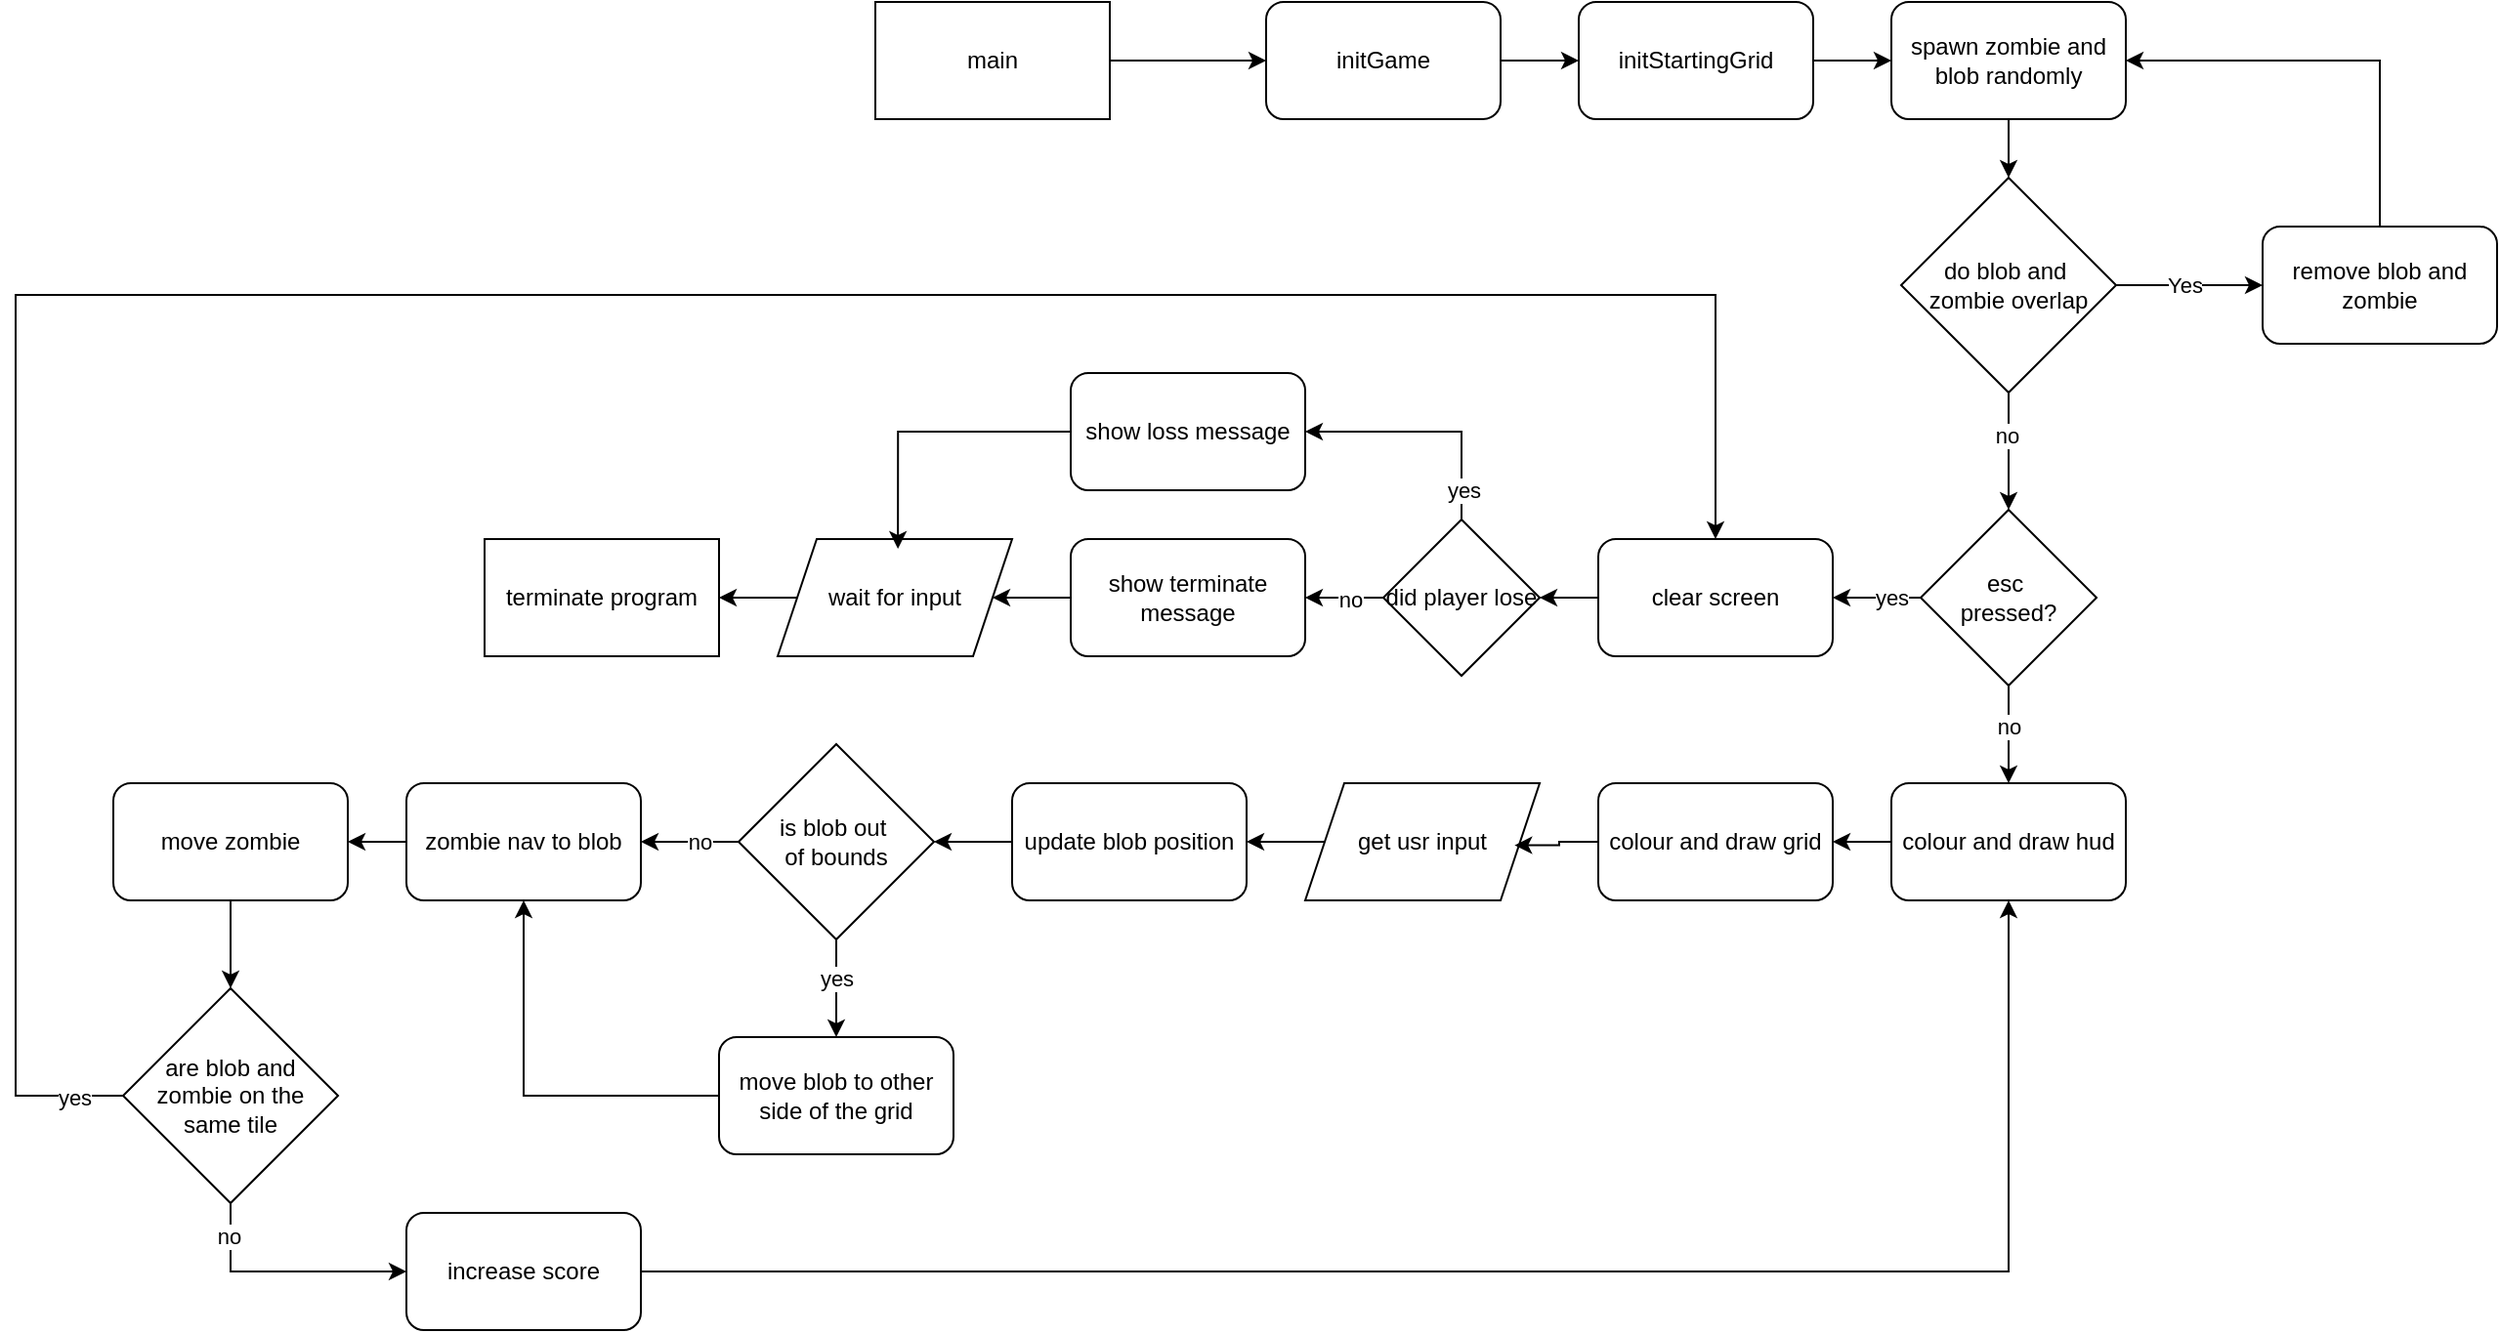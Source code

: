 <mxfile version="24.8.9">
  <diagram name="Page-1" id="JkAvYPB6bSPPSsX-lN9P">
    <mxGraphModel dx="2514" dy="920" grid="1" gridSize="10" guides="1" tooltips="1" connect="1" arrows="1" fold="1" page="1" pageScale="1" pageWidth="827" pageHeight="1169" math="0" shadow="0">
      <root>
        <mxCell id="0" />
        <mxCell id="1" parent="0" />
        <mxCell id="2Rfy4oAWT55w4NdHT_DB-2" style="edgeStyle=orthogonalEdgeStyle;rounded=0;orthogonalLoop=1;jettySize=auto;html=1;" parent="1" source="2Rfy4oAWT55w4NdHT_DB-1" target="2Rfy4oAWT55w4NdHT_DB-3" edge="1">
          <mxGeometry relative="1" as="geometry">
            <mxPoint x="40" y="60" as="targetPoint" />
          </mxGeometry>
        </mxCell>
        <mxCell id="2Rfy4oAWT55w4NdHT_DB-1" value="main" style="rounded=0;whiteSpace=wrap;html=1;" parent="1" vertex="1">
          <mxGeometry x="-120" y="30" width="120" height="60" as="geometry" />
        </mxCell>
        <mxCell id="2Rfy4oAWT55w4NdHT_DB-4" style="edgeStyle=orthogonalEdgeStyle;rounded=0;orthogonalLoop=1;jettySize=auto;html=1;" parent="1" source="2Rfy4oAWT55w4NdHT_DB-3" target="2Rfy4oAWT55w4NdHT_DB-5" edge="1">
          <mxGeometry relative="1" as="geometry">
            <mxPoint x="270" y="60" as="targetPoint" />
          </mxGeometry>
        </mxCell>
        <mxCell id="2Rfy4oAWT55w4NdHT_DB-3" value="initGame" style="rounded=1;whiteSpace=wrap;html=1;" parent="1" vertex="1">
          <mxGeometry x="80" y="30" width="120" height="60" as="geometry" />
        </mxCell>
        <mxCell id="oNuUJF6zGCKMsU8N6cub-5" style="edgeStyle=orthogonalEdgeStyle;rounded=0;orthogonalLoop=1;jettySize=auto;html=1;entryX=0;entryY=0.5;entryDx=0;entryDy=0;" edge="1" parent="1" source="2Rfy4oAWT55w4NdHT_DB-5" target="oNuUJF6zGCKMsU8N6cub-1">
          <mxGeometry relative="1" as="geometry" />
        </mxCell>
        <mxCell id="2Rfy4oAWT55w4NdHT_DB-5" value="initStartingGrid" style="rounded=1;whiteSpace=wrap;html=1;" parent="1" vertex="1">
          <mxGeometry x="240" y="30" width="120" height="60" as="geometry" />
        </mxCell>
        <mxCell id="oNuUJF6zGCKMsU8N6cub-32" style="edgeStyle=orthogonalEdgeStyle;rounded=0;orthogonalLoop=1;jettySize=auto;html=1;entryX=1;entryY=0.5;entryDx=0;entryDy=0;" edge="1" parent="1" source="2Rfy4oAWT55w4NdHT_DB-14" target="oNuUJF6zGCKMsU8N6cub-31">
          <mxGeometry relative="1" as="geometry" />
        </mxCell>
        <mxCell id="2Rfy4oAWT55w4NdHT_DB-14" value="clear screen" style="rounded=1;whiteSpace=wrap;html=1;" parent="1" vertex="1">
          <mxGeometry x="250" y="305" width="120" height="60" as="geometry" />
        </mxCell>
        <mxCell id="2Rfy4oAWT55w4NdHT_DB-18" style="edgeStyle=orthogonalEdgeStyle;rounded=0;orthogonalLoop=1;jettySize=auto;html=1;entryX=1;entryY=0.5;entryDx=0;entryDy=0;" parent="1" source="2Rfy4oAWT55w4NdHT_DB-17" target="2Rfy4oAWT55w4NdHT_DB-19" edge="1">
          <mxGeometry relative="1" as="geometry">
            <mxPoint x="-50" y="335" as="targetPoint" />
          </mxGeometry>
        </mxCell>
        <mxCell id="2Rfy4oAWT55w4NdHT_DB-17" value="show terminate message" style="rounded=1;whiteSpace=wrap;html=1;" parent="1" vertex="1">
          <mxGeometry x="-20" y="305" width="120" height="60" as="geometry" />
        </mxCell>
        <mxCell id="2Rfy4oAWT55w4NdHT_DB-21" style="edgeStyle=orthogonalEdgeStyle;rounded=0;orthogonalLoop=1;jettySize=auto;html=1;entryX=1;entryY=0.5;entryDx=0;entryDy=0;" parent="1" source="2Rfy4oAWT55w4NdHT_DB-19" target="2Rfy4oAWT55w4NdHT_DB-22" edge="1">
          <mxGeometry relative="1" as="geometry">
            <mxPoint x="-210" y="335" as="targetPoint" />
          </mxGeometry>
        </mxCell>
        <mxCell id="2Rfy4oAWT55w4NdHT_DB-19" value="wait for input" style="shape=parallelogram;perimeter=parallelogramPerimeter;whiteSpace=wrap;html=1;fixedSize=1;" parent="1" vertex="1">
          <mxGeometry x="-170" y="305" width="120" height="60" as="geometry" />
        </mxCell>
        <mxCell id="2Rfy4oAWT55w4NdHT_DB-22" value="terminate program" style="rounded=0;whiteSpace=wrap;html=1;" parent="1" vertex="1">
          <mxGeometry x="-320" y="305" width="120" height="60" as="geometry" />
        </mxCell>
        <mxCell id="2Rfy4oAWT55w4NdHT_DB-25" style="edgeStyle=orthogonalEdgeStyle;rounded=0;orthogonalLoop=1;jettySize=auto;html=1;entryX=1;entryY=0.5;entryDx=0;entryDy=0;" parent="1" source="2Rfy4oAWT55w4NdHT_DB-24" target="2Rfy4oAWT55w4NdHT_DB-14" edge="1">
          <mxGeometry relative="1" as="geometry" />
        </mxCell>
        <mxCell id="2Rfy4oAWT55w4NdHT_DB-29" value="yes" style="edgeLabel;html=1;align=center;verticalAlign=middle;resizable=0;points=[];" parent="2Rfy4oAWT55w4NdHT_DB-25" vertex="1" connectable="0">
          <mxGeometry x="-0.46" y="-1" relative="1" as="geometry">
            <mxPoint x="-3" y="1" as="offset" />
          </mxGeometry>
        </mxCell>
        <mxCell id="2Rfy4oAWT55w4NdHT_DB-30" style="edgeStyle=orthogonalEdgeStyle;rounded=0;orthogonalLoop=1;jettySize=auto;html=1;" parent="1" source="2Rfy4oAWT55w4NdHT_DB-24" target="2Rfy4oAWT55w4NdHT_DB-31" edge="1">
          <mxGeometry relative="1" as="geometry">
            <mxPoint x="460" y="460" as="targetPoint" />
          </mxGeometry>
        </mxCell>
        <mxCell id="2Rfy4oAWT55w4NdHT_DB-33" value="no" style="edgeLabel;html=1;align=center;verticalAlign=middle;resizable=0;points=[];" parent="2Rfy4oAWT55w4NdHT_DB-30" vertex="1" connectable="0">
          <mxGeometry x="-0.509" y="-1" relative="1" as="geometry">
            <mxPoint x="1" y="8" as="offset" />
          </mxGeometry>
        </mxCell>
        <mxCell id="2Rfy4oAWT55w4NdHT_DB-24" value="&lt;div&gt;esc&amp;nbsp;&lt;/div&gt;&lt;div&gt;pressed?&lt;/div&gt;" style="rhombus;whiteSpace=wrap;html=1;" parent="1" vertex="1">
          <mxGeometry x="415" y="290" width="90" height="90" as="geometry" />
        </mxCell>
        <mxCell id="2Rfy4oAWT55w4NdHT_DB-34" style="edgeStyle=orthogonalEdgeStyle;rounded=0;orthogonalLoop=1;jettySize=auto;html=1;" parent="1" source="2Rfy4oAWT55w4NdHT_DB-31" target="2Rfy4oAWT55w4NdHT_DB-35" edge="1">
          <mxGeometry relative="1" as="geometry">
            <mxPoint x="340" y="460" as="targetPoint" />
          </mxGeometry>
        </mxCell>
        <mxCell id="2Rfy4oAWT55w4NdHT_DB-31" value="colour and draw hud" style="rounded=1;whiteSpace=wrap;html=1;" parent="1" vertex="1">
          <mxGeometry x="400" y="430" width="120" height="60" as="geometry" />
        </mxCell>
        <mxCell id="2Rfy4oAWT55w4NdHT_DB-35" value="colour and draw grid" style="rounded=1;whiteSpace=wrap;html=1;" parent="1" vertex="1">
          <mxGeometry x="250" y="430" width="120" height="60" as="geometry" />
        </mxCell>
        <mxCell id="2Rfy4oAWT55w4NdHT_DB-40" style="edgeStyle=orthogonalEdgeStyle;rounded=0;orthogonalLoop=1;jettySize=auto;html=1;" parent="1" source="2Rfy4oAWT55w4NdHT_DB-37" target="2Rfy4oAWT55w4NdHT_DB-39" edge="1">
          <mxGeometry relative="1" as="geometry" />
        </mxCell>
        <mxCell id="2Rfy4oAWT55w4NdHT_DB-37" value="get usr input" style="shape=parallelogram;perimeter=parallelogramPerimeter;whiteSpace=wrap;html=1;fixedSize=1;" parent="1" vertex="1">
          <mxGeometry x="100" y="430" width="120" height="60" as="geometry" />
        </mxCell>
        <mxCell id="2Rfy4oAWT55w4NdHT_DB-38" style="edgeStyle=orthogonalEdgeStyle;rounded=0;orthogonalLoop=1;jettySize=auto;html=1;entryX=0.893;entryY=0.53;entryDx=0;entryDy=0;entryPerimeter=0;" parent="1" source="2Rfy4oAWT55w4NdHT_DB-35" target="2Rfy4oAWT55w4NdHT_DB-37" edge="1">
          <mxGeometry relative="1" as="geometry" />
        </mxCell>
        <mxCell id="oNuUJF6zGCKMsU8N6cub-15" style="edgeStyle=orthogonalEdgeStyle;rounded=0;orthogonalLoop=1;jettySize=auto;html=1;entryX=1;entryY=0.5;entryDx=0;entryDy=0;" edge="1" parent="1" source="2Rfy4oAWT55w4NdHT_DB-39" target="oNuUJF6zGCKMsU8N6cub-13">
          <mxGeometry relative="1" as="geometry" />
        </mxCell>
        <mxCell id="2Rfy4oAWT55w4NdHT_DB-39" value="update blob position" style="rounded=1;whiteSpace=wrap;html=1;" parent="1" vertex="1">
          <mxGeometry x="-50" y="430" width="120" height="60" as="geometry" />
        </mxCell>
        <mxCell id="oNuUJF6zGCKMsU8N6cub-4" style="edgeStyle=orthogonalEdgeStyle;rounded=0;orthogonalLoop=1;jettySize=auto;html=1;entryX=0.5;entryY=0;entryDx=0;entryDy=0;" edge="1" parent="1" source="oNuUJF6zGCKMsU8N6cub-1" target="oNuUJF6zGCKMsU8N6cub-2">
          <mxGeometry relative="1" as="geometry" />
        </mxCell>
        <mxCell id="oNuUJF6zGCKMsU8N6cub-1" value="spawn zombie and blob randomly" style="rounded=1;whiteSpace=wrap;html=1;" vertex="1" parent="1">
          <mxGeometry x="400" y="30" width="120" height="60" as="geometry" />
        </mxCell>
        <mxCell id="oNuUJF6zGCKMsU8N6cub-7" style="edgeStyle=orthogonalEdgeStyle;rounded=0;orthogonalLoop=1;jettySize=auto;html=1;entryX=0;entryY=0.5;entryDx=0;entryDy=0;" edge="1" parent="1" source="oNuUJF6zGCKMsU8N6cub-2" target="oNuUJF6zGCKMsU8N6cub-6">
          <mxGeometry relative="1" as="geometry" />
        </mxCell>
        <mxCell id="oNuUJF6zGCKMsU8N6cub-9" value="Yes" style="edgeLabel;html=1;align=center;verticalAlign=middle;resizable=0;points=[];" vertex="1" connectable="0" parent="oNuUJF6zGCKMsU8N6cub-7">
          <mxGeometry x="-0.157" y="1" relative="1" as="geometry">
            <mxPoint x="3" y="1" as="offset" />
          </mxGeometry>
        </mxCell>
        <mxCell id="oNuUJF6zGCKMsU8N6cub-10" style="edgeStyle=orthogonalEdgeStyle;rounded=0;orthogonalLoop=1;jettySize=auto;html=1;entryX=0.5;entryY=0;entryDx=0;entryDy=0;" edge="1" parent="1" source="oNuUJF6zGCKMsU8N6cub-2" target="2Rfy4oAWT55w4NdHT_DB-24">
          <mxGeometry relative="1" as="geometry" />
        </mxCell>
        <mxCell id="oNuUJF6zGCKMsU8N6cub-11" value="no" style="edgeLabel;html=1;align=center;verticalAlign=middle;resizable=0;points=[];" vertex="1" connectable="0" parent="oNuUJF6zGCKMsU8N6cub-10">
          <mxGeometry x="-0.26" y="-1" relative="1" as="geometry">
            <mxPoint as="offset" />
          </mxGeometry>
        </mxCell>
        <mxCell id="oNuUJF6zGCKMsU8N6cub-2" value="&lt;div&gt;do blob and&amp;nbsp;&lt;/div&gt;&lt;div&gt;zombie overlap&lt;/div&gt;" style="rhombus;whiteSpace=wrap;html=1;" vertex="1" parent="1">
          <mxGeometry x="405" y="120" width="110" height="110" as="geometry" />
        </mxCell>
        <mxCell id="oNuUJF6zGCKMsU8N6cub-8" style="edgeStyle=orthogonalEdgeStyle;rounded=0;orthogonalLoop=1;jettySize=auto;html=1;entryX=1;entryY=0.5;entryDx=0;entryDy=0;" edge="1" parent="1" source="oNuUJF6zGCKMsU8N6cub-6" target="oNuUJF6zGCKMsU8N6cub-1">
          <mxGeometry relative="1" as="geometry">
            <Array as="points">
              <mxPoint x="650" y="60" />
            </Array>
          </mxGeometry>
        </mxCell>
        <mxCell id="oNuUJF6zGCKMsU8N6cub-6" value="remove blob and zombie" style="rounded=1;whiteSpace=wrap;html=1;" vertex="1" parent="1">
          <mxGeometry x="590" y="145" width="120" height="60" as="geometry" />
        </mxCell>
        <mxCell id="oNuUJF6zGCKMsU8N6cub-17" style="edgeStyle=orthogonalEdgeStyle;rounded=0;orthogonalLoop=1;jettySize=auto;html=1;" edge="1" parent="1" source="oNuUJF6zGCKMsU8N6cub-13" target="oNuUJF6zGCKMsU8N6cub-16">
          <mxGeometry relative="1" as="geometry" />
        </mxCell>
        <mxCell id="oNuUJF6zGCKMsU8N6cub-18" value="yes" style="edgeLabel;html=1;align=center;verticalAlign=middle;resizable=0;points=[];" vertex="1" connectable="0" parent="oNuUJF6zGCKMsU8N6cub-17">
          <mxGeometry x="-0.032" y="-1" relative="1" as="geometry">
            <mxPoint x="1" y="-4" as="offset" />
          </mxGeometry>
        </mxCell>
        <mxCell id="oNuUJF6zGCKMsU8N6cub-22" style="edgeStyle=orthogonalEdgeStyle;rounded=0;orthogonalLoop=1;jettySize=auto;html=1;entryX=1;entryY=0.5;entryDx=0;entryDy=0;" edge="1" parent="1" source="oNuUJF6zGCKMsU8N6cub-13" target="oNuUJF6zGCKMsU8N6cub-20">
          <mxGeometry relative="1" as="geometry" />
        </mxCell>
        <mxCell id="oNuUJF6zGCKMsU8N6cub-23" value="no" style="edgeLabel;html=1;align=center;verticalAlign=middle;resizable=0;points=[];" vertex="1" connectable="0" parent="oNuUJF6zGCKMsU8N6cub-22">
          <mxGeometry x="-0.276" y="-1" relative="1" as="geometry">
            <mxPoint x="-2" y="1" as="offset" />
          </mxGeometry>
        </mxCell>
        <mxCell id="oNuUJF6zGCKMsU8N6cub-13" value="&lt;div&gt;is blob out&amp;nbsp;&lt;/div&gt;&lt;div&gt;of bounds&lt;/div&gt;" style="rhombus;whiteSpace=wrap;html=1;" vertex="1" parent="1">
          <mxGeometry x="-190" y="410" width="100" height="100" as="geometry" />
        </mxCell>
        <mxCell id="oNuUJF6zGCKMsU8N6cub-21" style="edgeStyle=orthogonalEdgeStyle;rounded=0;orthogonalLoop=1;jettySize=auto;html=1;entryX=0.5;entryY=1;entryDx=0;entryDy=0;" edge="1" parent="1" source="oNuUJF6zGCKMsU8N6cub-16" target="oNuUJF6zGCKMsU8N6cub-20">
          <mxGeometry relative="1" as="geometry" />
        </mxCell>
        <mxCell id="oNuUJF6zGCKMsU8N6cub-16" value="move blob to other side of the grid" style="rounded=1;whiteSpace=wrap;html=1;" vertex="1" parent="1">
          <mxGeometry x="-200" y="560" width="120" height="60" as="geometry" />
        </mxCell>
        <mxCell id="oNuUJF6zGCKMsU8N6cub-24" style="edgeStyle=orthogonalEdgeStyle;rounded=0;orthogonalLoop=1;jettySize=auto;html=1;" edge="1" parent="1" source="oNuUJF6zGCKMsU8N6cub-20" target="oNuUJF6zGCKMsU8N6cub-25">
          <mxGeometry relative="1" as="geometry">
            <mxPoint x="-420" y="460" as="targetPoint" />
          </mxGeometry>
        </mxCell>
        <mxCell id="oNuUJF6zGCKMsU8N6cub-20" value="zombie nav to blob" style="rounded=1;whiteSpace=wrap;html=1;" vertex="1" parent="1">
          <mxGeometry x="-360" y="430" width="120" height="60" as="geometry" />
        </mxCell>
        <mxCell id="oNuUJF6zGCKMsU8N6cub-27" style="edgeStyle=orthogonalEdgeStyle;rounded=0;orthogonalLoop=1;jettySize=auto;html=1;" edge="1" parent="1" source="oNuUJF6zGCKMsU8N6cub-25" target="oNuUJF6zGCKMsU8N6cub-26">
          <mxGeometry relative="1" as="geometry" />
        </mxCell>
        <mxCell id="oNuUJF6zGCKMsU8N6cub-25" value="move zombie" style="rounded=1;whiteSpace=wrap;html=1;" vertex="1" parent="1">
          <mxGeometry x="-510" y="430" width="120" height="60" as="geometry" />
        </mxCell>
        <mxCell id="oNuUJF6zGCKMsU8N6cub-28" style="edgeStyle=orthogonalEdgeStyle;rounded=0;orthogonalLoop=1;jettySize=auto;html=1;endArrow=classic;endFill=1;entryX=0.5;entryY=0;entryDx=0;entryDy=0;" edge="1" parent="1" source="oNuUJF6zGCKMsU8N6cub-26" target="2Rfy4oAWT55w4NdHT_DB-14">
          <mxGeometry relative="1" as="geometry">
            <mxPoint x="-560" y="160" as="targetPoint" />
            <Array as="points">
              <mxPoint x="-560" y="590" />
              <mxPoint x="-560" y="180" />
              <mxPoint x="310" y="180" />
            </Array>
          </mxGeometry>
        </mxCell>
        <mxCell id="oNuUJF6zGCKMsU8N6cub-41" value="yes" style="edgeLabel;html=1;align=center;verticalAlign=middle;resizable=0;points=[];" vertex="1" connectable="0" parent="oNuUJF6zGCKMsU8N6cub-28">
          <mxGeometry x="-0.773" y="4" relative="1" as="geometry">
            <mxPoint x="34" y="111" as="offset" />
          </mxGeometry>
        </mxCell>
        <mxCell id="oNuUJF6zGCKMsU8N6cub-43" style="edgeStyle=orthogonalEdgeStyle;rounded=0;orthogonalLoop=1;jettySize=auto;html=1;entryX=0;entryY=0.5;entryDx=0;entryDy=0;" edge="1" parent="1" source="oNuUJF6zGCKMsU8N6cub-26" target="oNuUJF6zGCKMsU8N6cub-42">
          <mxGeometry relative="1" as="geometry">
            <Array as="points">
              <mxPoint x="-450" y="680" />
            </Array>
          </mxGeometry>
        </mxCell>
        <mxCell id="oNuUJF6zGCKMsU8N6cub-44" value="no" style="edgeLabel;html=1;align=center;verticalAlign=middle;resizable=0;points=[];" vertex="1" connectable="0" parent="oNuUJF6zGCKMsU8N6cub-43">
          <mxGeometry x="-0.739" y="-1" relative="1" as="geometry">
            <mxPoint as="offset" />
          </mxGeometry>
        </mxCell>
        <mxCell id="oNuUJF6zGCKMsU8N6cub-26" value="are blob and zombie on the same tile" style="rhombus;whiteSpace=wrap;html=1;" vertex="1" parent="1">
          <mxGeometry x="-505" y="535" width="110" height="110" as="geometry" />
        </mxCell>
        <mxCell id="oNuUJF6zGCKMsU8N6cub-33" style="edgeStyle=orthogonalEdgeStyle;rounded=0;orthogonalLoop=1;jettySize=auto;html=1;entryX=1;entryY=0.5;entryDx=0;entryDy=0;" edge="1" parent="1" source="oNuUJF6zGCKMsU8N6cub-31" target="oNuUJF6zGCKMsU8N6cub-38">
          <mxGeometry relative="1" as="geometry">
            <mxPoint x="140" y="230" as="targetPoint" />
            <Array as="points">
              <mxPoint x="180" y="250" />
            </Array>
          </mxGeometry>
        </mxCell>
        <mxCell id="oNuUJF6zGCKMsU8N6cub-34" value="yes" style="edgeLabel;html=1;align=center;verticalAlign=middle;resizable=0;points=[];" vertex="1" connectable="0" parent="oNuUJF6zGCKMsU8N6cub-33">
          <mxGeometry x="-0.16" y="1" relative="1" as="geometry">
            <mxPoint x="8" y="29" as="offset" />
          </mxGeometry>
        </mxCell>
        <mxCell id="oNuUJF6zGCKMsU8N6cub-35" style="edgeStyle=orthogonalEdgeStyle;rounded=0;orthogonalLoop=1;jettySize=auto;html=1;entryX=1;entryY=0.5;entryDx=0;entryDy=0;" edge="1" parent="1" source="oNuUJF6zGCKMsU8N6cub-31" target="2Rfy4oAWT55w4NdHT_DB-17">
          <mxGeometry relative="1" as="geometry" />
        </mxCell>
        <mxCell id="oNuUJF6zGCKMsU8N6cub-36" value="no" style="edgeLabel;html=1;align=center;verticalAlign=middle;resizable=0;points=[];" vertex="1" connectable="0" parent="oNuUJF6zGCKMsU8N6cub-35">
          <mxGeometry x="-0.161" y="1" relative="1" as="geometry">
            <mxPoint as="offset" />
          </mxGeometry>
        </mxCell>
        <mxCell id="oNuUJF6zGCKMsU8N6cub-31" value="did player lose" style="rhombus;whiteSpace=wrap;html=1;" vertex="1" parent="1">
          <mxGeometry x="140" y="295" width="80" height="80" as="geometry" />
        </mxCell>
        <mxCell id="oNuUJF6zGCKMsU8N6cub-38" value="show loss message" style="rounded=1;whiteSpace=wrap;html=1;" vertex="1" parent="1">
          <mxGeometry x="-20" y="220" width="120" height="60" as="geometry" />
        </mxCell>
        <mxCell id="oNuUJF6zGCKMsU8N6cub-40" style="edgeStyle=orthogonalEdgeStyle;rounded=0;orthogonalLoop=1;jettySize=auto;html=1;entryX=0.513;entryY=0.083;entryDx=0;entryDy=0;entryPerimeter=0;" edge="1" parent="1" source="oNuUJF6zGCKMsU8N6cub-38" target="2Rfy4oAWT55w4NdHT_DB-19">
          <mxGeometry relative="1" as="geometry" />
        </mxCell>
        <mxCell id="oNuUJF6zGCKMsU8N6cub-45" style="edgeStyle=orthogonalEdgeStyle;rounded=0;orthogonalLoop=1;jettySize=auto;html=1;" edge="1" parent="1" source="oNuUJF6zGCKMsU8N6cub-42" target="2Rfy4oAWT55w4NdHT_DB-31">
          <mxGeometry relative="1" as="geometry" />
        </mxCell>
        <mxCell id="oNuUJF6zGCKMsU8N6cub-42" value="increase score" style="rounded=1;whiteSpace=wrap;html=1;" vertex="1" parent="1">
          <mxGeometry x="-360" y="650" width="120" height="60" as="geometry" />
        </mxCell>
      </root>
    </mxGraphModel>
  </diagram>
</mxfile>

